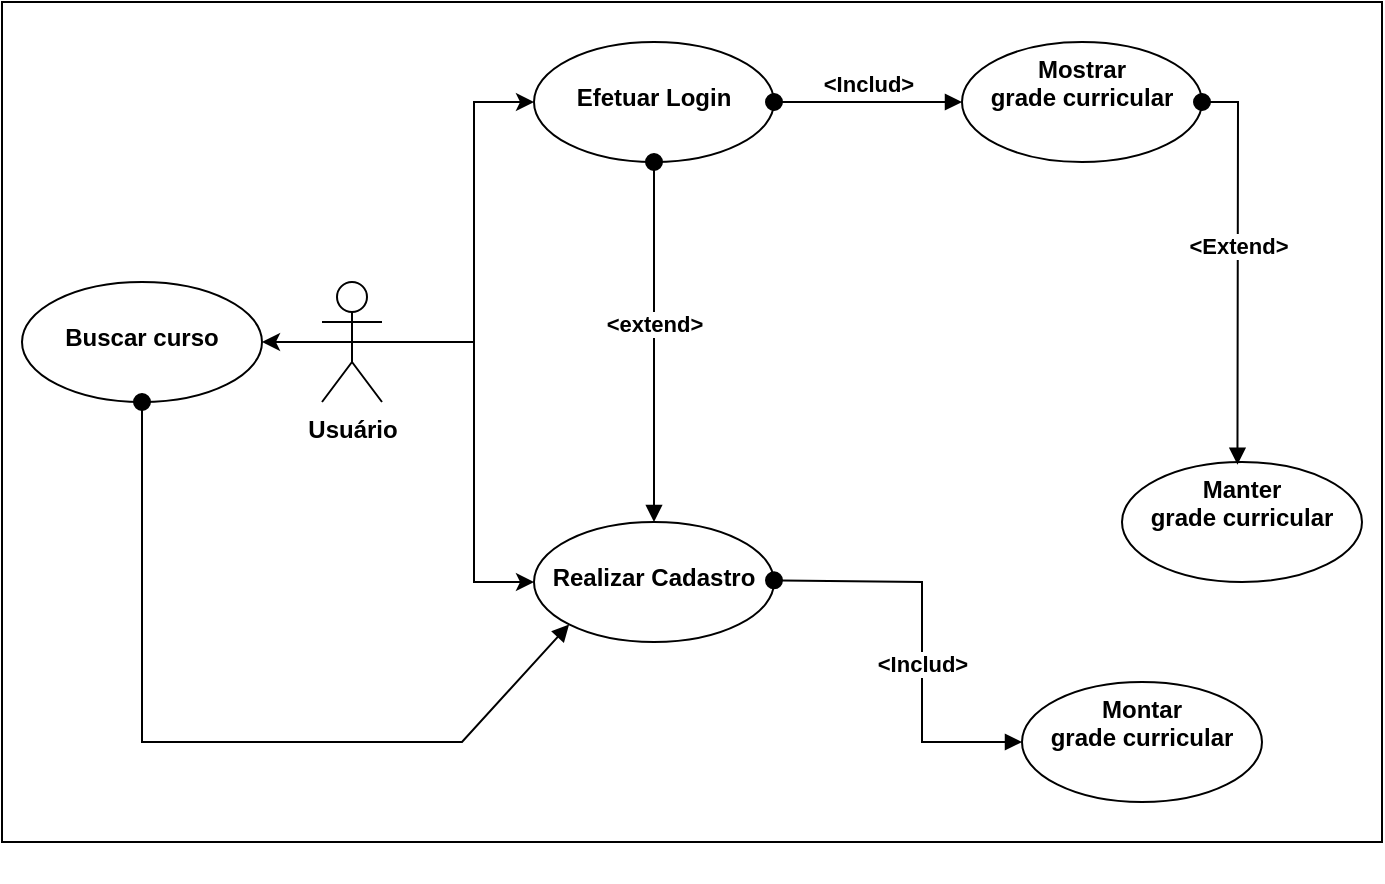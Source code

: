 <mxfile version="20.4.0" type="device"><diagram id="tVYv_VumSJXSHM_QQ07w" name="Página-1"><mxGraphModel dx="981" dy="520" grid="1" gridSize="10" guides="1" tooltips="1" connect="1" arrows="1" fold="1" page="1" pageScale="1" pageWidth="827" pageHeight="1169" math="0" shadow="0"><root><mxCell id="0"/><mxCell id="1" parent="0"/><mxCell id="ZTtsNirZohUzMqJvEr2F-37" value="" style="group" parent="1" vertex="1" connectable="0"><mxGeometry x="70" y="140" width="680" height="420" as="geometry"/></mxCell><mxCell id="ZTtsNirZohUzMqJvEr2F-38" value="" style="html=1;" parent="ZTtsNirZohUzMqJvEr2F-37" vertex="1"><mxGeometry x="-10" y="-20" width="690" height="420" as="geometry"/></mxCell><mxCell id="ZTtsNirZohUzMqJvEr2F-19" value="" style="edgeStyle=orthogonalEdgeStyle;rounded=0;orthogonalLoop=1;jettySize=auto;html=1;" parent="ZTtsNirZohUzMqJvEr2F-37" target="ZTtsNirZohUzMqJvEr2F-18" edge="1"><mxGeometry relative="1" as="geometry"><mxPoint x="190" y="150" as="sourcePoint"/><Array as="points"><mxPoint x="86" y="150"/></Array></mxGeometry></mxCell><mxCell id="ZTtsNirZohUzMqJvEr2F-1" value="&lt;b&gt;Usuário&lt;/b&gt;" style="shape=umlActor;verticalLabelPosition=bottom;verticalAlign=top;html=1;" parent="ZTtsNirZohUzMqJvEr2F-37" vertex="1"><mxGeometry x="150" y="120" width="30" height="60" as="geometry"/></mxCell><mxCell id="ZTtsNirZohUzMqJvEr2F-4" value="&lt;br&gt;&lt;b&gt;Efetuar Login&lt;/b&gt;" style="ellipse;whiteSpace=wrap;html=1;verticalAlign=top;" parent="ZTtsNirZohUzMqJvEr2F-37" vertex="1"><mxGeometry x="256" width="120" height="60" as="geometry"/></mxCell><mxCell id="ZTtsNirZohUzMqJvEr2F-5" value="" style="edgeStyle=orthogonalEdgeStyle;rounded=0;orthogonalLoop=1;jettySize=auto;html=1;" parent="ZTtsNirZohUzMqJvEr2F-37" source="ZTtsNirZohUzMqJvEr2F-1" target="ZTtsNirZohUzMqJvEr2F-4" edge="1"><mxGeometry relative="1" as="geometry"><Array as="points"><mxPoint x="226" y="150"/><mxPoint x="226" y="30"/></Array></mxGeometry></mxCell><mxCell id="ZTtsNirZohUzMqJvEr2F-6" value="&lt;b&gt;&lt;br&gt;Realizar Cadastro&lt;/b&gt;" style="ellipse;whiteSpace=wrap;html=1;verticalAlign=top;" parent="ZTtsNirZohUzMqJvEr2F-37" vertex="1"><mxGeometry x="256" y="240" width="120" height="60" as="geometry"/></mxCell><mxCell id="ZTtsNirZohUzMqJvEr2F-7" value="" style="edgeStyle=orthogonalEdgeStyle;rounded=0;orthogonalLoop=1;jettySize=auto;html=1;" parent="ZTtsNirZohUzMqJvEr2F-37" source="ZTtsNirZohUzMqJvEr2F-1" target="ZTtsNirZohUzMqJvEr2F-6" edge="1"><mxGeometry relative="1" as="geometry"><Array as="points"><mxPoint x="226" y="150"/><mxPoint x="226" y="270"/></Array></mxGeometry></mxCell><mxCell id="ZTtsNirZohUzMqJvEr2F-13" value="&lt;b&gt;&amp;lt;extend&amp;gt;&lt;/b&gt;" style="html=1;verticalAlign=bottom;startArrow=oval;startFill=1;endArrow=block;startSize=8;rounded=0;exitX=0.5;exitY=1;exitDx=0;exitDy=0;entryX=0.5;entryY=0;entryDx=0;entryDy=0;" parent="ZTtsNirZohUzMqJvEr2F-37" source="ZTtsNirZohUzMqJvEr2F-4" target="ZTtsNirZohUzMqJvEr2F-6" edge="1"><mxGeometry width="60" relative="1" as="geometry"><mxPoint x="416" y="220" as="sourcePoint"/><mxPoint x="476" y="220" as="targetPoint"/></mxGeometry></mxCell><mxCell id="ZTtsNirZohUzMqJvEr2F-18" value="&lt;br&gt;&lt;b&gt;Buscar curso&lt;/b&gt;" style="ellipse;whiteSpace=wrap;html=1;verticalAlign=top;" parent="ZTtsNirZohUzMqJvEr2F-37" vertex="1"><mxGeometry y="120" width="120" height="60" as="geometry"/></mxCell><mxCell id="ZTtsNirZohUzMqJvEr2F-20" value="" style="html=1;verticalAlign=bottom;startArrow=oval;startFill=1;endArrow=block;startSize=8;rounded=0;exitX=0.5;exitY=1;exitDx=0;exitDy=0;entryX=0;entryY=1;entryDx=0;entryDy=0;" parent="ZTtsNirZohUzMqJvEr2F-37" source="ZTtsNirZohUzMqJvEr2F-18" target="ZTtsNirZohUzMqJvEr2F-6" edge="1"><mxGeometry width="60" relative="1" as="geometry"><mxPoint x="250" y="150" as="sourcePoint"/><mxPoint x="313.574" y="291.213" as="targetPoint"/><Array as="points"><mxPoint x="60" y="290"/><mxPoint x="60" y="350"/><mxPoint x="220" y="350"/></Array></mxGeometry></mxCell><mxCell id="ZTtsNirZohUzMqJvEr2F-28" value="&lt;b&gt;Montar&lt;br&gt;grade curricular&lt;/b&gt;" style="ellipse;whiteSpace=wrap;html=1;verticalAlign=top;" parent="ZTtsNirZohUzMqJvEr2F-37" vertex="1"><mxGeometry x="500" y="320" width="120" height="60" as="geometry"/></mxCell><mxCell id="ZTtsNirZohUzMqJvEr2F-30" value="&lt;b&gt;Mostrar&lt;br&gt;grade curricular&lt;/b&gt;" style="ellipse;whiteSpace=wrap;html=1;verticalAlign=top;" parent="ZTtsNirZohUzMqJvEr2F-37" vertex="1"><mxGeometry x="470" width="120" height="60" as="geometry"/></mxCell><mxCell id="ZTtsNirZohUzMqJvEr2F-33" value="&lt;b&gt;Manter&lt;br&gt;grade curricular&lt;/b&gt;" style="ellipse;whiteSpace=wrap;html=1;verticalAlign=top;" parent="ZTtsNirZohUzMqJvEr2F-37" vertex="1"><mxGeometry x="550" y="210" width="120" height="60" as="geometry"/></mxCell><mxCell id="ZTtsNirZohUzMqJvEr2F-39" value="&lt;b&gt;&amp;lt;Extend&amp;gt;&lt;/b&gt;" style="html=1;verticalAlign=bottom;startArrow=oval;startFill=1;endArrow=block;startSize=8;rounded=0;exitX=1;exitY=0.5;exitDx=0;exitDy=0;entryX=0.481;entryY=0.022;entryDx=0;entryDy=0;entryPerimeter=0;" parent="ZTtsNirZohUzMqJvEr2F-37" source="ZTtsNirZohUzMqJvEr2F-30" target="ZTtsNirZohUzMqJvEr2F-33" edge="1"><mxGeometry width="60" relative="1" as="geometry"><mxPoint x="330" y="170" as="sourcePoint"/><mxPoint x="390" y="170" as="targetPoint"/><Array as="points"><mxPoint x="608" y="30"/></Array></mxGeometry></mxCell><mxCell id="oJ7cAYwJuEwYqS4UdEWp-1" value="&lt;b&gt;&amp;lt;Includ&amp;gt;&lt;/b&gt;" style="html=1;verticalAlign=bottom;startArrow=oval;startFill=1;endArrow=block;startSize=8;rounded=0;entryX=0;entryY=0.5;entryDx=0;entryDy=0;" edge="1" parent="ZTtsNirZohUzMqJvEr2F-37" target="ZTtsNirZohUzMqJvEr2F-28"><mxGeometry x="0.216" width="60" relative="1" as="geometry"><mxPoint x="376" y="269.17" as="sourcePoint"/><mxPoint x="436" y="269.17" as="targetPoint"/><Array as="points"><mxPoint x="450" y="270"/><mxPoint x="450" y="350"/></Array><mxPoint as="offset"/></mxGeometry></mxCell><mxCell id="oJ7cAYwJuEwYqS4UdEWp-2" value="&lt;b&gt;&amp;lt;Includ&amp;gt;&lt;/b&gt;" style="html=1;verticalAlign=bottom;startArrow=oval;startFill=1;endArrow=block;startSize=8;rounded=0;exitX=1;exitY=0.5;exitDx=0;exitDy=0;entryX=0;entryY=0.5;entryDx=0;entryDy=0;" edge="1" parent="ZTtsNirZohUzMqJvEr2F-37" source="ZTtsNirZohUzMqJvEr2F-4" target="ZTtsNirZohUzMqJvEr2F-30"><mxGeometry width="60" relative="1" as="geometry"><mxPoint x="380" y="30" as="sourcePoint"/><mxPoint x="440" y="30" as="targetPoint"/></mxGeometry></mxCell></root></mxGraphModel></diagram></mxfile>
